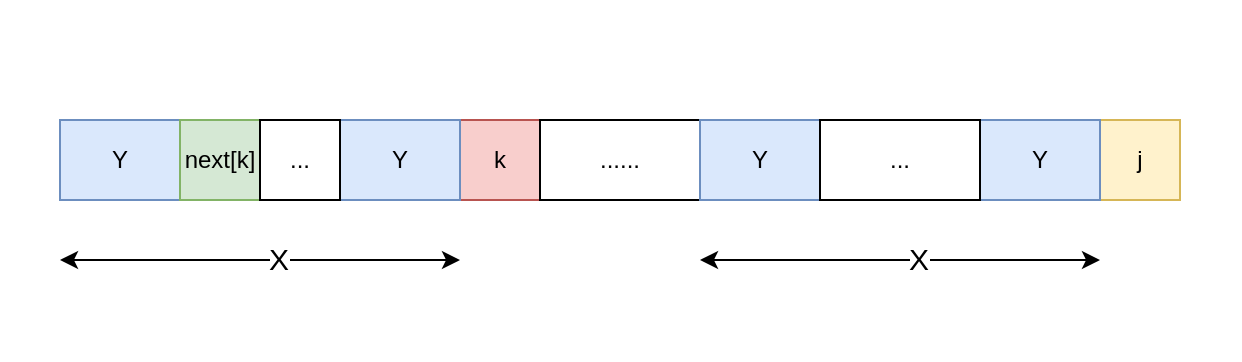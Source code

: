 <mxfile version="24.6.4" type="github">
  <diagram name="第 1 页" id="hl7vtJmRBvKKqAJnhUNW">
    <mxGraphModel dx="1213" dy="746" grid="1" gridSize="10" guides="1" tooltips="1" connect="1" arrows="1" fold="1" page="1" pageScale="1" pageWidth="827" pageHeight="1169" math="0" shadow="0">
      <root>
        <mxCell id="0" />
        <mxCell id="1" parent="0" />
        <mxCell id="RDxqro6T1Xwg9U0lS2Xa-1" value="Y" style="rounded=0;whiteSpace=wrap;html=1;fillColor=#dae8fc;strokeColor=#6c8ebf;shadow=0;glass=0;" vertex="1" parent="1">
          <mxGeometry x="120" y="240" width="60" height="40" as="geometry" />
        </mxCell>
        <mxCell id="RDxqro6T1Xwg9U0lS2Xa-2" value="k" style="rounded=0;whiteSpace=wrap;html=1;fillColor=#f8cecc;strokeColor=#b85450;" vertex="1" parent="1">
          <mxGeometry x="320" y="240" width="40" height="40" as="geometry" />
        </mxCell>
        <mxCell id="RDxqro6T1Xwg9U0lS2Xa-4" value="next[k]" style="rounded=0;whiteSpace=wrap;html=1;shadow=0;glass=0;fillColor=#d5e8d4;strokeColor=#82b366;" vertex="1" parent="1">
          <mxGeometry x="180" y="240" width="40" height="40" as="geometry" />
        </mxCell>
        <mxCell id="RDxqro6T1Xwg9U0lS2Xa-6" value="j" style="rounded=0;whiteSpace=wrap;html=1;fillColor=#fff2cc;strokeColor=#d6b656;" vertex="1" parent="1">
          <mxGeometry x="640" y="240" width="40" height="40" as="geometry" />
        </mxCell>
        <mxCell id="RDxqro6T1Xwg9U0lS2Xa-9" value="......" style="rounded=0;whiteSpace=wrap;html=1;" vertex="1" parent="1">
          <mxGeometry x="360" y="240" width="80" height="40" as="geometry" />
        </mxCell>
        <mxCell id="RDxqro6T1Xwg9U0lS2Xa-10" value="" style="endArrow=classic;startArrow=classic;html=1;rounded=0;" edge="1" parent="1">
          <mxGeometry width="50" height="50" relative="1" as="geometry">
            <mxPoint x="120" y="310" as="sourcePoint" />
            <mxPoint x="320" y="310" as="targetPoint" />
          </mxGeometry>
        </mxCell>
        <mxCell id="RDxqro6T1Xwg9U0lS2Xa-11" value="X" style="edgeLabel;html=1;align=center;verticalAlign=middle;resizable=0;points=[];fontSize=15;" vertex="1" connectable="0" parent="RDxqro6T1Xwg9U0lS2Xa-10">
          <mxGeometry x="0.087" y="1" relative="1" as="geometry">
            <mxPoint as="offset" />
          </mxGeometry>
        </mxCell>
        <mxCell id="RDxqro6T1Xwg9U0lS2Xa-12" value="" style="endArrow=classic;startArrow=classic;html=1;rounded=0;" edge="1" parent="1">
          <mxGeometry width="50" height="50" relative="1" as="geometry">
            <mxPoint x="440" y="310" as="sourcePoint" />
            <mxPoint x="640" y="310" as="targetPoint" />
          </mxGeometry>
        </mxCell>
        <mxCell id="RDxqro6T1Xwg9U0lS2Xa-13" value="X" style="edgeLabel;html=1;align=center;verticalAlign=middle;resizable=0;points=[];fontSize=15;" vertex="1" connectable="0" parent="RDxqro6T1Xwg9U0lS2Xa-12">
          <mxGeometry x="0.087" y="1" relative="1" as="geometry">
            <mxPoint as="offset" />
          </mxGeometry>
        </mxCell>
        <mxCell id="RDxqro6T1Xwg9U0lS2Xa-15" value="Y" style="rounded=0;whiteSpace=wrap;html=1;fillColor=#dae8fc;strokeColor=#6c8ebf;shadow=0;glass=0;" vertex="1" parent="1">
          <mxGeometry x="260" y="240" width="60" height="40" as="geometry" />
        </mxCell>
        <mxCell id="RDxqro6T1Xwg9U0lS2Xa-16" value="..." style="rounded=0;whiteSpace=wrap;html=1;" vertex="1" parent="1">
          <mxGeometry x="220" y="240" width="40" height="40" as="geometry" />
        </mxCell>
        <mxCell id="RDxqro6T1Xwg9U0lS2Xa-17" value="Y" style="rounded=0;whiteSpace=wrap;html=1;fillColor=#dae8fc;strokeColor=#6c8ebf;shadow=0;glass=0;" vertex="1" parent="1">
          <mxGeometry x="440" y="240" width="60" height="40" as="geometry" />
        </mxCell>
        <mxCell id="RDxqro6T1Xwg9U0lS2Xa-18" value="Y" style="rounded=0;whiteSpace=wrap;html=1;fillColor=#dae8fc;strokeColor=#6c8ebf;shadow=0;glass=0;" vertex="1" parent="1">
          <mxGeometry x="580" y="240" width="60" height="40" as="geometry" />
        </mxCell>
        <mxCell id="RDxqro6T1Xwg9U0lS2Xa-23" value="..." style="rounded=0;whiteSpace=wrap;html=1;" vertex="1" parent="1">
          <mxGeometry x="500" y="240" width="80" height="40" as="geometry" />
        </mxCell>
        <mxCell id="RDxqro6T1Xwg9U0lS2Xa-24" value="" style="rounded=0;whiteSpace=wrap;html=1;fillColor=none;strokeColor=none;" vertex="1" parent="1">
          <mxGeometry x="90" y="180" width="620" height="180" as="geometry" />
        </mxCell>
      </root>
    </mxGraphModel>
  </diagram>
</mxfile>
